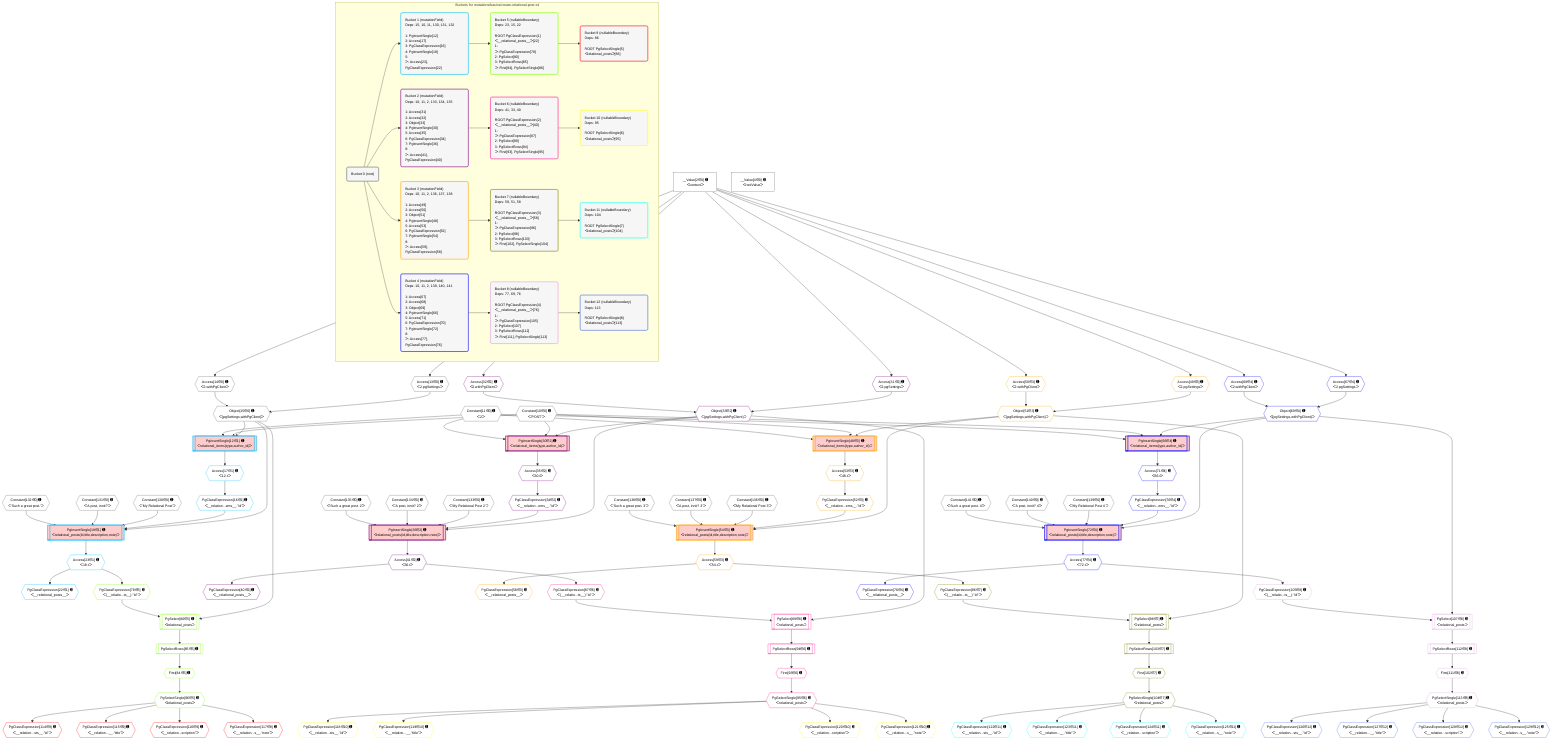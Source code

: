 %%{init: {'themeVariables': { 'fontSize': '12px'}}}%%
graph TD
    classDef path fill:#eee,stroke:#000,color:#000
    classDef plan fill:#fff,stroke-width:1px,color:#000
    classDef itemplan fill:#fff,stroke-width:2px,color:#000
    classDef unbatchedplan fill:#dff,stroke-width:1px,color:#000
    classDef sideeffectplan fill:#fcc,stroke-width:2px,color:#000
    classDef bucket fill:#f6f6f6,color:#000,stroke-width:2px,text-align:left

    subgraph "Buckets for mutations/basics/create-relational-post-x4"
    Bucket0("Bucket 0 (root)"):::bucket
    Bucket1("Bucket 1 (mutationField)<br />Deps: 15, 10, 11, 130, 131, 132<br /><br />1: PgInsertSingle[12]<br />2: Access[17]<br />3: PgClassExpression[16]<br />4: PgInsertSingle[18]<br />5: <br />ᐳ: Access[23], PgClassExpression[22]"):::bucket
    Bucket2("Bucket 2 (mutationField)<br />Deps: 10, 11, 2, 133, 134, 135<br /><br />1: Access[31]<br />2: Access[32]<br />3: Object[33]<br />4: PgInsertSingle[30]<br />5: Access[35]<br />6: PgClassExpression[34]<br />7: PgInsertSingle[36]<br />8: <br />ᐳ: Access[41], PgClassExpression[40]"):::bucket
    Bucket3("Bucket 3 (mutationField)<br />Deps: 10, 11, 2, 136, 137, 138<br /><br />1: Access[49]<br />2: Access[50]<br />3: Object[51]<br />4: PgInsertSingle[48]<br />5: Access[53]<br />6: PgClassExpression[52]<br />7: PgInsertSingle[54]<br />8: <br />ᐳ: Access[59], PgClassExpression[58]"):::bucket
    Bucket4("Bucket 4 (mutationField)<br />Deps: 10, 11, 2, 139, 140, 141<br /><br />1: Access[67]<br />2: Access[68]<br />3: Object[69]<br />4: PgInsertSingle[66]<br />5: Access[71]<br />6: PgClassExpression[70]<br />7: PgInsertSingle[72]<br />8: <br />ᐳ: Access[77], PgClassExpression[76]"):::bucket
    Bucket5("Bucket 5 (nullableBoundary)<br />Deps: 23, 15, 22<br /><br />ROOT PgClassExpression{1}ᐸ__relational_posts__ᐳ[22]<br />1: <br />ᐳ: PgClassExpression[78]<br />2: PgSelect[80]<br />3: PgSelectRows[85]<br />ᐳ: First[84], PgSelectSingle[86]"):::bucket
    Bucket6("Bucket 6 (nullableBoundary)<br />Deps: 41, 33, 40<br /><br />ROOT PgClassExpression{2}ᐸ__relational_posts__ᐳ[40]<br />1: <br />ᐳ: PgClassExpression[87]<br />2: PgSelect[89]<br />3: PgSelectRows[94]<br />ᐳ: First[93], PgSelectSingle[95]"):::bucket
    Bucket7("Bucket 7 (nullableBoundary)<br />Deps: 59, 51, 58<br /><br />ROOT PgClassExpression{3}ᐸ__relational_posts__ᐳ[58]<br />1: <br />ᐳ: PgClassExpression[96]<br />2: PgSelect[98]<br />3: PgSelectRows[103]<br />ᐳ: First[102], PgSelectSingle[104]"):::bucket
    Bucket8("Bucket 8 (nullableBoundary)<br />Deps: 77, 69, 76<br /><br />ROOT PgClassExpression{4}ᐸ__relational_posts__ᐳ[76]<br />1: <br />ᐳ: PgClassExpression[105]<br />2: PgSelect[107]<br />3: PgSelectRows[112]<br />ᐳ: First[111], PgSelectSingle[113]"):::bucket
    Bucket9("Bucket 9 (nullableBoundary)<br />Deps: 86<br /><br />ROOT PgSelectSingle{5}ᐸrelational_postsᐳ[86]"):::bucket
    Bucket10("Bucket 10 (nullableBoundary)<br />Deps: 95<br /><br />ROOT PgSelectSingle{6}ᐸrelational_postsᐳ[95]"):::bucket
    Bucket11("Bucket 11 (nullableBoundary)<br />Deps: 104<br /><br />ROOT PgSelectSingle{7}ᐸrelational_postsᐳ[104]"):::bucket
    Bucket12("Bucket 12 (nullableBoundary)<br />Deps: 113<br /><br />ROOT PgSelectSingle{8}ᐸrelational_postsᐳ[113]"):::bucket
    end
    Bucket0 --> Bucket1 & Bucket2 & Bucket3 & Bucket4
    Bucket1 --> Bucket5
    Bucket2 --> Bucket6
    Bucket3 --> Bucket7
    Bucket4 --> Bucket8
    Bucket5 --> Bucket9
    Bucket6 --> Bucket10
    Bucket7 --> Bucket11
    Bucket8 --> Bucket12

    %% plan dependencies
    Object15{{"Object[15∈0] ➊<br />ᐸ{pgSettings,withPgClient}ᐳ"}}:::plan
    Access13{{"Access[13∈0] ➊<br />ᐸ2.pgSettingsᐳ"}}:::plan
    Access14{{"Access[14∈0] ➊<br />ᐸ2.withPgClientᐳ"}}:::plan
    Access13 & Access14 --> Object15
    __Value2["__Value[2∈0] ➊<br />ᐸcontextᐳ"]:::plan
    __Value2 --> Access13
    __Value2 --> Access14
    __Value4["__Value[4∈0] ➊<br />ᐸrootValueᐳ"]:::plan
    Constant10{{"Constant[10∈0] ➊<br />ᐸ'POST'ᐳ"}}:::plan
    Constant11{{"Constant[11∈0] ➊<br />ᐸ2ᐳ"}}:::plan
    Constant130{{"Constant[130∈0] ➊<br />ᐸ'My Relational Post'ᐳ"}}:::plan
    Constant131{{"Constant[131∈0] ➊<br />ᐸ'A post, innit?'ᐳ"}}:::plan
    Constant132{{"Constant[132∈0] ➊<br />ᐸ'Such a great post.'ᐳ"}}:::plan
    Constant133{{"Constant[133∈0] ➊<br />ᐸ'My Relational Post 2'ᐳ"}}:::plan
    Constant134{{"Constant[134∈0] ➊<br />ᐸ'A post, innit? 2'ᐳ"}}:::plan
    Constant135{{"Constant[135∈0] ➊<br />ᐸ'Such a great post. 2'ᐳ"}}:::plan
    Constant136{{"Constant[136∈0] ➊<br />ᐸ'My Relational Post 3'ᐳ"}}:::plan
    Constant137{{"Constant[137∈0] ➊<br />ᐸ'A post, innit? 3'ᐳ"}}:::plan
    Constant138{{"Constant[138∈0] ➊<br />ᐸ'Such a great post. 3'ᐳ"}}:::plan
    Constant139{{"Constant[139∈0] ➊<br />ᐸ'My Relational Post 4'ᐳ"}}:::plan
    Constant140{{"Constant[140∈0] ➊<br />ᐸ'A post, innit? 4'ᐳ"}}:::plan
    Constant141{{"Constant[141∈0] ➊<br />ᐸ'Such a great post. 4'ᐳ"}}:::plan
    PgInsertSingle18[["PgInsertSingle[18∈1] ➊<br />ᐸrelational_posts(id,title,description,note)ᐳ"]]:::sideeffectplan
    PgClassExpression16{{"PgClassExpression[16∈1] ➊<br />ᐸ__relation...ems__.”id”ᐳ"}}:::plan
    Object15 & PgClassExpression16 & Constant130 & Constant131 & Constant132 --> PgInsertSingle18
    PgInsertSingle12[["PgInsertSingle[12∈1] ➊<br />ᐸrelational_items(type,author_id)ᐳ"]]:::sideeffectplan
    Object15 & Constant10 & Constant11 --> PgInsertSingle12
    Access17{{"Access[17∈1] ➊<br />ᐸ12.tᐳ"}}:::plan
    Access17 --> PgClassExpression16
    PgInsertSingle12 --> Access17
    PgClassExpression22{{"PgClassExpression[22∈1] ➊<br />ᐸ__relational_posts__ᐳ"}}:::plan
    Access23{{"Access[23∈1] ➊<br />ᐸ18.tᐳ"}}:::plan
    Access23 --> PgClassExpression22
    PgInsertSingle18 --> Access23
    PgSelect80[["PgSelect[80∈5] ➊<br />ᐸrelational_postsᐳ"]]:::plan
    PgClassExpression78{{"PgClassExpression[78∈5] ➊<br />ᐸ(__relatio...ts__).”id”ᐳ"}}:::plan
    Object15 & PgClassExpression78 --> PgSelect80
    Access23 --> PgClassExpression78
    First84{{"First[84∈5] ➊"}}:::plan
    PgSelectRows85[["PgSelectRows[85∈5] ➊"]]:::plan
    PgSelectRows85 --> First84
    PgSelect80 --> PgSelectRows85
    PgSelectSingle86{{"PgSelectSingle[86∈5] ➊<br />ᐸrelational_postsᐳ"}}:::plan
    First84 --> PgSelectSingle86
    PgClassExpression114{{"PgClassExpression[114∈9] ➊<br />ᐸ__relation...sts__.”id”ᐳ"}}:::plan
    PgSelectSingle86 --> PgClassExpression114
    PgClassExpression115{{"PgClassExpression[115∈9] ➊<br />ᐸ__relation...__.”title”ᐳ"}}:::plan
    PgSelectSingle86 --> PgClassExpression115
    PgClassExpression116{{"PgClassExpression[116∈9] ➊<br />ᐸ__relation...scription”ᐳ"}}:::plan
    PgSelectSingle86 --> PgClassExpression116
    PgClassExpression117{{"PgClassExpression[117∈9] ➊<br />ᐸ__relation...s__.”note”ᐳ"}}:::plan
    PgSelectSingle86 --> PgClassExpression117
    PgInsertSingle36[["PgInsertSingle[36∈2] ➊<br />ᐸrelational_posts(id,title,description,note)ᐳ"]]:::sideeffectplan
    Object33{{"Object[33∈2] ➊<br />ᐸ{pgSettings,withPgClient}ᐳ"}}:::plan
    PgClassExpression34{{"PgClassExpression[34∈2] ➊<br />ᐸ__relation...ems__.”id”ᐳ"}}:::plan
    Object33 & PgClassExpression34 & Constant133 & Constant134 & Constant135 --> PgInsertSingle36
    PgInsertSingle30[["PgInsertSingle[30∈2] ➊<br />ᐸrelational_items(type,author_id)ᐳ"]]:::sideeffectplan
    Object33 & Constant10 & Constant11 --> PgInsertSingle30
    Access31{{"Access[31∈2] ➊<br />ᐸ2.pgSettingsᐳ"}}:::plan
    Access32{{"Access[32∈2] ➊<br />ᐸ2.withPgClientᐳ"}}:::plan
    Access31 & Access32 --> Object33
    __Value2 --> Access31
    __Value2 --> Access32
    Access35{{"Access[35∈2] ➊<br />ᐸ30.tᐳ"}}:::plan
    Access35 --> PgClassExpression34
    PgInsertSingle30 --> Access35
    PgClassExpression40{{"PgClassExpression[40∈2] ➊<br />ᐸ__relational_posts__ᐳ"}}:::plan
    Access41{{"Access[41∈2] ➊<br />ᐸ36.tᐳ"}}:::plan
    Access41 --> PgClassExpression40
    PgInsertSingle36 --> Access41
    PgSelect89[["PgSelect[89∈6] ➊<br />ᐸrelational_postsᐳ"]]:::plan
    PgClassExpression87{{"PgClassExpression[87∈6] ➊<br />ᐸ(__relatio...ts__).”id”ᐳ"}}:::plan
    Object33 & PgClassExpression87 --> PgSelect89
    Access41 --> PgClassExpression87
    First93{{"First[93∈6] ➊"}}:::plan
    PgSelectRows94[["PgSelectRows[94∈6] ➊"]]:::plan
    PgSelectRows94 --> First93
    PgSelect89 --> PgSelectRows94
    PgSelectSingle95{{"PgSelectSingle[95∈6] ➊<br />ᐸrelational_postsᐳ"}}:::plan
    First93 --> PgSelectSingle95
    PgClassExpression118{{"PgClassExpression[118∈10] ➊<br />ᐸ__relation...sts__.”id”ᐳ"}}:::plan
    PgSelectSingle95 --> PgClassExpression118
    PgClassExpression119{{"PgClassExpression[119∈10] ➊<br />ᐸ__relation...__.”title”ᐳ"}}:::plan
    PgSelectSingle95 --> PgClassExpression119
    PgClassExpression120{{"PgClassExpression[120∈10] ➊<br />ᐸ__relation...scription”ᐳ"}}:::plan
    PgSelectSingle95 --> PgClassExpression120
    PgClassExpression121{{"PgClassExpression[121∈10] ➊<br />ᐸ__relation...s__.”note”ᐳ"}}:::plan
    PgSelectSingle95 --> PgClassExpression121
    PgInsertSingle54[["PgInsertSingle[54∈3] ➊<br />ᐸrelational_posts(id,title,description,note)ᐳ"]]:::sideeffectplan
    Object51{{"Object[51∈3] ➊<br />ᐸ{pgSettings,withPgClient}ᐳ"}}:::plan
    PgClassExpression52{{"PgClassExpression[52∈3] ➊<br />ᐸ__relation...ems__.”id”ᐳ"}}:::plan
    Object51 & PgClassExpression52 & Constant136 & Constant137 & Constant138 --> PgInsertSingle54
    PgInsertSingle48[["PgInsertSingle[48∈3] ➊<br />ᐸrelational_items(type,author_id)ᐳ"]]:::sideeffectplan
    Object51 & Constant10 & Constant11 --> PgInsertSingle48
    Access49{{"Access[49∈3] ➊<br />ᐸ2.pgSettingsᐳ"}}:::plan
    Access50{{"Access[50∈3] ➊<br />ᐸ2.withPgClientᐳ"}}:::plan
    Access49 & Access50 --> Object51
    __Value2 --> Access49
    __Value2 --> Access50
    Access53{{"Access[53∈3] ➊<br />ᐸ48.tᐳ"}}:::plan
    Access53 --> PgClassExpression52
    PgInsertSingle48 --> Access53
    PgClassExpression58{{"PgClassExpression[58∈3] ➊<br />ᐸ__relational_posts__ᐳ"}}:::plan
    Access59{{"Access[59∈3] ➊<br />ᐸ54.tᐳ"}}:::plan
    Access59 --> PgClassExpression58
    PgInsertSingle54 --> Access59
    PgSelect98[["PgSelect[98∈7] ➊<br />ᐸrelational_postsᐳ"]]:::plan
    PgClassExpression96{{"PgClassExpression[96∈7] ➊<br />ᐸ(__relatio...ts__).”id”ᐳ"}}:::plan
    Object51 & PgClassExpression96 --> PgSelect98
    Access59 --> PgClassExpression96
    First102{{"First[102∈7] ➊"}}:::plan
    PgSelectRows103[["PgSelectRows[103∈7] ➊"]]:::plan
    PgSelectRows103 --> First102
    PgSelect98 --> PgSelectRows103
    PgSelectSingle104{{"PgSelectSingle[104∈7] ➊<br />ᐸrelational_postsᐳ"}}:::plan
    First102 --> PgSelectSingle104
    PgClassExpression122{{"PgClassExpression[122∈11] ➊<br />ᐸ__relation...sts__.”id”ᐳ"}}:::plan
    PgSelectSingle104 --> PgClassExpression122
    PgClassExpression123{{"PgClassExpression[123∈11] ➊<br />ᐸ__relation...__.”title”ᐳ"}}:::plan
    PgSelectSingle104 --> PgClassExpression123
    PgClassExpression124{{"PgClassExpression[124∈11] ➊<br />ᐸ__relation...scription”ᐳ"}}:::plan
    PgSelectSingle104 --> PgClassExpression124
    PgClassExpression125{{"PgClassExpression[125∈11] ➊<br />ᐸ__relation...s__.”note”ᐳ"}}:::plan
    PgSelectSingle104 --> PgClassExpression125
    PgInsertSingle72[["PgInsertSingle[72∈4] ➊<br />ᐸrelational_posts(id,title,description,note)ᐳ"]]:::sideeffectplan
    Object69{{"Object[69∈4] ➊<br />ᐸ{pgSettings,withPgClient}ᐳ"}}:::plan
    PgClassExpression70{{"PgClassExpression[70∈4] ➊<br />ᐸ__relation...ems__.”id”ᐳ"}}:::plan
    Object69 & PgClassExpression70 & Constant139 & Constant140 & Constant141 --> PgInsertSingle72
    PgInsertSingle66[["PgInsertSingle[66∈4] ➊<br />ᐸrelational_items(type,author_id)ᐳ"]]:::sideeffectplan
    Object69 & Constant10 & Constant11 --> PgInsertSingle66
    Access67{{"Access[67∈4] ➊<br />ᐸ2.pgSettingsᐳ"}}:::plan
    Access68{{"Access[68∈4] ➊<br />ᐸ2.withPgClientᐳ"}}:::plan
    Access67 & Access68 --> Object69
    __Value2 --> Access67
    __Value2 --> Access68
    Access71{{"Access[71∈4] ➊<br />ᐸ66.tᐳ"}}:::plan
    Access71 --> PgClassExpression70
    PgInsertSingle66 --> Access71
    PgClassExpression76{{"PgClassExpression[76∈4] ➊<br />ᐸ__relational_posts__ᐳ"}}:::plan
    Access77{{"Access[77∈4] ➊<br />ᐸ72.tᐳ"}}:::plan
    Access77 --> PgClassExpression76
    PgInsertSingle72 --> Access77
    PgSelect107[["PgSelect[107∈8] ➊<br />ᐸrelational_postsᐳ"]]:::plan
    PgClassExpression105{{"PgClassExpression[105∈8] ➊<br />ᐸ(__relatio...ts__).”id”ᐳ"}}:::plan
    Object69 & PgClassExpression105 --> PgSelect107
    Access77 --> PgClassExpression105
    First111{{"First[111∈8] ➊"}}:::plan
    PgSelectRows112[["PgSelectRows[112∈8] ➊"]]:::plan
    PgSelectRows112 --> First111
    PgSelect107 --> PgSelectRows112
    PgSelectSingle113{{"PgSelectSingle[113∈8] ➊<br />ᐸrelational_postsᐳ"}}:::plan
    First111 --> PgSelectSingle113
    PgClassExpression126{{"PgClassExpression[126∈12] ➊<br />ᐸ__relation...sts__.”id”ᐳ"}}:::plan
    PgSelectSingle113 --> PgClassExpression126
    PgClassExpression127{{"PgClassExpression[127∈12] ➊<br />ᐸ__relation...__.”title”ᐳ"}}:::plan
    PgSelectSingle113 --> PgClassExpression127
    PgClassExpression128{{"PgClassExpression[128∈12] ➊<br />ᐸ__relation...scription”ᐳ"}}:::plan
    PgSelectSingle113 --> PgClassExpression128
    PgClassExpression129{{"PgClassExpression[129∈12] ➊<br />ᐸ__relation...s__.”note”ᐳ"}}:::plan
    PgSelectSingle113 --> PgClassExpression129

    %% define steps
    classDef bucket0 stroke:#696969
    class Bucket0,__Value2,__Value4,Constant10,Constant11,Access13,Access14,Object15,Constant130,Constant131,Constant132,Constant133,Constant134,Constant135,Constant136,Constant137,Constant138,Constant139,Constant140,Constant141 bucket0
    classDef bucket1 stroke:#00bfff
    class Bucket1,PgInsertSingle12,PgClassExpression16,Access17,PgInsertSingle18,PgClassExpression22,Access23 bucket1
    classDef bucket2 stroke:#7f007f
    class Bucket2,PgInsertSingle30,Access31,Access32,Object33,PgClassExpression34,Access35,PgInsertSingle36,PgClassExpression40,Access41 bucket2
    classDef bucket3 stroke:#ffa500
    class Bucket3,PgInsertSingle48,Access49,Access50,Object51,PgClassExpression52,Access53,PgInsertSingle54,PgClassExpression58,Access59 bucket3
    classDef bucket4 stroke:#0000ff
    class Bucket4,PgInsertSingle66,Access67,Access68,Object69,PgClassExpression70,Access71,PgInsertSingle72,PgClassExpression76,Access77 bucket4
    classDef bucket5 stroke:#7fff00
    class Bucket5,PgClassExpression78,PgSelect80,First84,PgSelectRows85,PgSelectSingle86 bucket5
    classDef bucket6 stroke:#ff1493
    class Bucket6,PgClassExpression87,PgSelect89,First93,PgSelectRows94,PgSelectSingle95 bucket6
    classDef bucket7 stroke:#808000
    class Bucket7,PgClassExpression96,PgSelect98,First102,PgSelectRows103,PgSelectSingle104 bucket7
    classDef bucket8 stroke:#dda0dd
    class Bucket8,PgClassExpression105,PgSelect107,First111,PgSelectRows112,PgSelectSingle113 bucket8
    classDef bucket9 stroke:#ff0000
    class Bucket9,PgClassExpression114,PgClassExpression115,PgClassExpression116,PgClassExpression117 bucket9
    classDef bucket10 stroke:#ffff00
    class Bucket10,PgClassExpression118,PgClassExpression119,PgClassExpression120,PgClassExpression121 bucket10
    classDef bucket11 stroke:#00ffff
    class Bucket11,PgClassExpression122,PgClassExpression123,PgClassExpression124,PgClassExpression125 bucket11
    classDef bucket12 stroke:#4169e1
    class Bucket12,PgClassExpression126,PgClassExpression127,PgClassExpression128,PgClassExpression129 bucket12